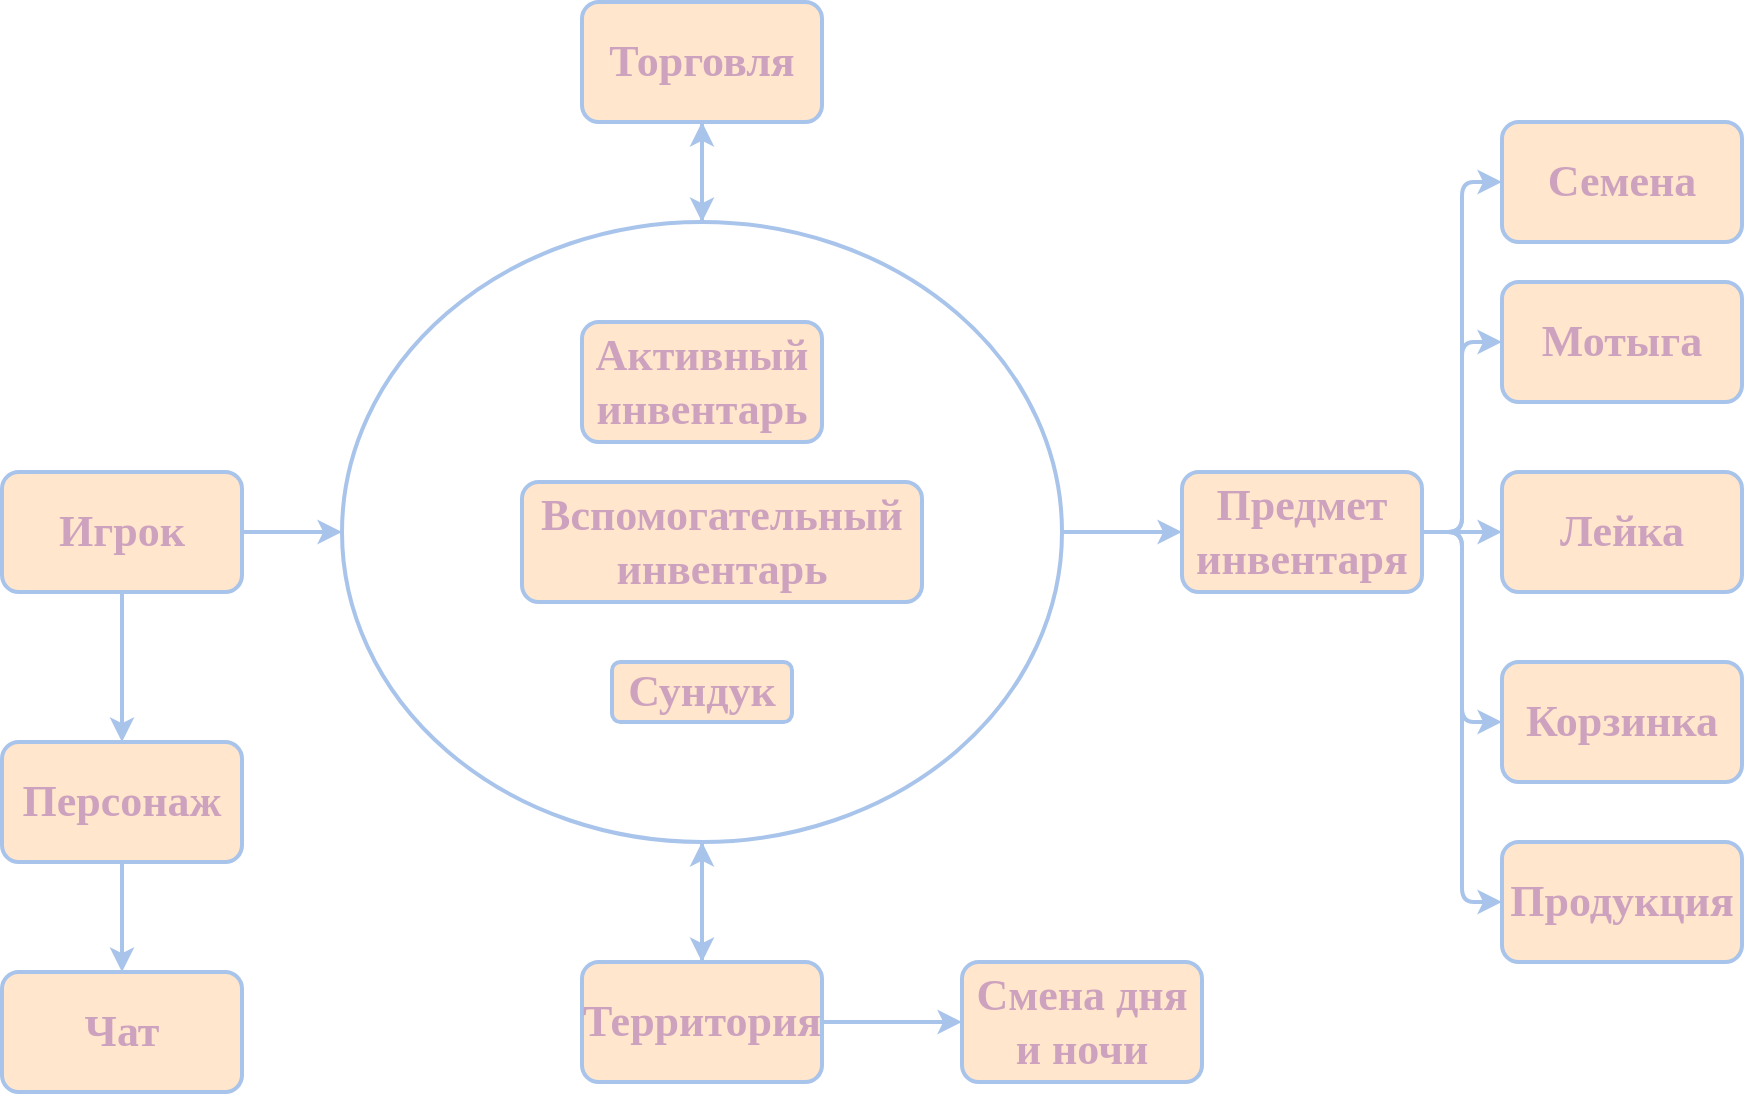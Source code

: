 <mxfile version="24.5.4" type="device">
  <diagram name="Страница — 1" id="TxDFLf_qcsWcuuwKjvqo">
    <mxGraphModel dx="1002" dy="569" grid="1" gridSize="10" guides="1" tooltips="1" connect="1" arrows="1" fold="1" page="1" pageScale="1" pageWidth="827" pageHeight="1169" math="0" shadow="0">
      <root>
        <mxCell id="0" />
        <mxCell id="1" parent="0" />
        <mxCell id="Ck4cusYas7SPepn2Pkl8-14" style="edgeStyle=orthogonalEdgeStyle;rounded=1;orthogonalLoop=1;jettySize=auto;html=1;exitX=1;exitY=0.5;exitDx=0;exitDy=0;entryX=0;entryY=0.5;entryDx=0;entryDy=0;strokeColor=#A9C4EB;strokeWidth=2;align=center;verticalAlign=middle;arcSize=14;fontFamily=Times New Roman;fontSize=22;fontColor=#CDA2BE;fontStyle=3;labelBackgroundColor=default;endArrow=classic;fillColor=#ffe6cc;" edge="1" parent="1" source="Ck4cusYas7SPepn2Pkl8-9" target="Ck4cusYas7SPepn2Pkl8-13">
          <mxGeometry relative="1" as="geometry" />
        </mxCell>
        <mxCell id="Ck4cusYas7SPepn2Pkl8-15" style="edgeStyle=orthogonalEdgeStyle;rounded=1;orthogonalLoop=1;jettySize=auto;html=1;exitX=0.5;exitY=1;exitDx=0;exitDy=0;strokeColor=#A9C4EB;strokeWidth=2;align=center;verticalAlign=middle;arcSize=14;fontFamily=Times New Roman;fontSize=22;fontColor=#CDA2BE;fontStyle=3;labelBackgroundColor=default;endArrow=classic;fillColor=#ffe6cc;" edge="1" parent="1" source="Ck4cusYas7SPepn2Pkl8-9">
          <mxGeometry relative="1" as="geometry">
            <mxPoint x="450" y="520" as="targetPoint" />
          </mxGeometry>
        </mxCell>
        <mxCell id="Ck4cusYas7SPepn2Pkl8-36" style="edgeStyle=orthogonalEdgeStyle;rounded=1;orthogonalLoop=1;jettySize=auto;html=1;exitX=0.5;exitY=0;exitDx=0;exitDy=0;entryX=0.5;entryY=1;entryDx=0;entryDy=0;strokeColor=#A9C4EB;strokeWidth=2;align=center;verticalAlign=middle;arcSize=14;fontFamily=Times New Roman;fontSize=22;fontColor=#CDA2BE;fontStyle=3;labelBackgroundColor=default;endArrow=classic;fillColor=#ffe6cc;" edge="1" parent="1" source="Ck4cusYas7SPepn2Pkl8-9" target="Ck4cusYas7SPepn2Pkl8-34">
          <mxGeometry relative="1" as="geometry" />
        </mxCell>
        <mxCell id="Ck4cusYas7SPepn2Pkl8-9" value="" style="ellipse;whiteSpace=wrap;html=1;rounded=1;strokeColor=#A9C4EB;strokeWidth=2;align=center;verticalAlign=middle;arcSize=14;fontFamily=Times New Roman;fontSize=22;fontColor=#CDA2BE;fontStyle=3;fillColor=none;" vertex="1" parent="1">
          <mxGeometry x="270" y="150" width="360" height="310" as="geometry" />
        </mxCell>
        <mxCell id="Ck4cusYas7SPepn2Pkl8-11" style="edgeStyle=orthogonalEdgeStyle;rounded=1;orthogonalLoop=1;jettySize=auto;html=1;exitX=1;exitY=0.5;exitDx=0;exitDy=0;entryX=0;entryY=0.5;entryDx=0;entryDy=0;strokeColor=#A9C4EB;strokeWidth=2;align=center;verticalAlign=middle;arcSize=14;fontFamily=Times New Roman;fontSize=22;fontColor=#CDA2BE;fontStyle=3;labelBackgroundColor=default;endArrow=classic;fillColor=#ffe6cc;" edge="1" parent="1" source="Ck4cusYas7SPepn2Pkl8-5" target="Ck4cusYas7SPepn2Pkl8-9">
          <mxGeometry relative="1" as="geometry" />
        </mxCell>
        <mxCell id="Ck4cusYas7SPepn2Pkl8-31" style="edgeStyle=orthogonalEdgeStyle;rounded=1;orthogonalLoop=1;jettySize=auto;html=1;exitX=0.5;exitY=1;exitDx=0;exitDy=0;entryX=0.5;entryY=0;entryDx=0;entryDy=0;strokeColor=#A9C4EB;strokeWidth=2;align=center;verticalAlign=middle;arcSize=14;fontFamily=Times New Roman;fontSize=22;fontColor=#CDA2BE;fontStyle=3;labelBackgroundColor=default;endArrow=classic;fillColor=#ffe6cc;" edge="1" parent="1" source="Ck4cusYas7SPepn2Pkl8-5" target="Ck4cusYas7SPepn2Pkl8-30">
          <mxGeometry relative="1" as="geometry" />
        </mxCell>
        <mxCell id="Ck4cusYas7SPepn2Pkl8-5" value="&lt;span style=&quot;font-style: normal;&quot;&gt;Игрок&lt;/span&gt;" style="rounded=1;whiteSpace=wrap;html=1;strokeColor=#A9C4EB;strokeWidth=2;align=center;verticalAlign=middle;arcSize=14;fontFamily=Times New Roman;fontSize=22;fontColor=#CDA2BE;fontStyle=3;fillColor=#ffe6cc;" vertex="1" parent="1">
          <mxGeometry x="100" y="275" width="120" height="60" as="geometry" />
        </mxCell>
        <mxCell id="Ck4cusYas7SPepn2Pkl8-6" value="&lt;span style=&quot;font-style: normal;&quot;&gt;Активный инвентарь&lt;/span&gt;" style="rounded=1;whiteSpace=wrap;html=1;strokeColor=#A9C4EB;strokeWidth=2;align=center;verticalAlign=middle;arcSize=14;fontFamily=Times New Roman;fontSize=22;fontColor=#CDA2BE;fontStyle=3;fillColor=#ffe6cc;" vertex="1" parent="1">
          <mxGeometry x="390" y="200" width="120" height="60" as="geometry" />
        </mxCell>
        <mxCell id="Ck4cusYas7SPepn2Pkl8-7" value="&lt;span style=&quot;font-style: normal;&quot;&gt;Вспомогательный инвентарь&lt;/span&gt;" style="rounded=1;whiteSpace=wrap;html=1;strokeColor=#A9C4EB;strokeWidth=2;align=center;verticalAlign=middle;arcSize=14;fontFamily=Times New Roman;fontSize=22;fontColor=#CDA2BE;fontStyle=3;fillColor=#ffe6cc;" vertex="1" parent="1">
          <mxGeometry x="360" y="280" width="200" height="60" as="geometry" />
        </mxCell>
        <mxCell id="Ck4cusYas7SPepn2Pkl8-8" value="&lt;span style=&quot;font-style: normal;&quot;&gt;Сундук&lt;/span&gt;" style="rounded=1;whiteSpace=wrap;html=1;strokeColor=#A9C4EB;strokeWidth=2;align=center;verticalAlign=middle;arcSize=14;fontFamily=Times New Roman;fontSize=22;fontColor=#CDA2BE;fontStyle=3;fillColor=#ffe6cc;" vertex="1" parent="1">
          <mxGeometry x="405" y="370" width="90" height="30" as="geometry" />
        </mxCell>
        <mxCell id="Ck4cusYas7SPepn2Pkl8-25" style="edgeStyle=orthogonalEdgeStyle;rounded=1;orthogonalLoop=1;jettySize=auto;html=1;exitX=1;exitY=0.5;exitDx=0;exitDy=0;entryX=0;entryY=0.5;entryDx=0;entryDy=0;strokeColor=#A9C4EB;strokeWidth=2;align=center;verticalAlign=middle;arcSize=14;fontFamily=Times New Roman;fontSize=22;fontColor=#CDA2BE;fontStyle=3;labelBackgroundColor=default;endArrow=classic;fillColor=#ffe6cc;" edge="1" parent="1" source="Ck4cusYas7SPepn2Pkl8-13" target="Ck4cusYas7SPepn2Pkl8-20">
          <mxGeometry relative="1" as="geometry" />
        </mxCell>
        <mxCell id="Ck4cusYas7SPepn2Pkl8-26" style="edgeStyle=orthogonalEdgeStyle;rounded=1;orthogonalLoop=1;jettySize=auto;html=1;exitX=1;exitY=0.5;exitDx=0;exitDy=0;entryX=0;entryY=0.5;entryDx=0;entryDy=0;strokeColor=#A9C4EB;strokeWidth=2;align=center;verticalAlign=middle;arcSize=14;fontFamily=Times New Roman;fontSize=22;fontColor=#CDA2BE;fontStyle=3;labelBackgroundColor=default;endArrow=classic;fillColor=#ffe6cc;" edge="1" parent="1" source="Ck4cusYas7SPepn2Pkl8-13" target="Ck4cusYas7SPepn2Pkl8-21">
          <mxGeometry relative="1" as="geometry" />
        </mxCell>
        <mxCell id="Ck4cusYas7SPepn2Pkl8-27" style="edgeStyle=orthogonalEdgeStyle;rounded=1;orthogonalLoop=1;jettySize=auto;html=1;exitX=1;exitY=0.5;exitDx=0;exitDy=0;entryX=0;entryY=0.5;entryDx=0;entryDy=0;strokeColor=#A9C4EB;strokeWidth=2;align=center;verticalAlign=middle;arcSize=14;fontFamily=Times New Roman;fontSize=22;fontColor=#CDA2BE;fontStyle=3;labelBackgroundColor=default;endArrow=classic;fillColor=#ffe6cc;" edge="1" parent="1" source="Ck4cusYas7SPepn2Pkl8-13" target="Ck4cusYas7SPepn2Pkl8-22">
          <mxGeometry relative="1" as="geometry" />
        </mxCell>
        <mxCell id="Ck4cusYas7SPepn2Pkl8-28" style="edgeStyle=orthogonalEdgeStyle;rounded=1;orthogonalLoop=1;jettySize=auto;html=1;exitX=1;exitY=0.5;exitDx=0;exitDy=0;entryX=0;entryY=0.5;entryDx=0;entryDy=0;strokeColor=#A9C4EB;strokeWidth=2;align=center;verticalAlign=middle;arcSize=14;fontFamily=Times New Roman;fontSize=22;fontColor=#CDA2BE;fontStyle=3;labelBackgroundColor=default;endArrow=classic;fillColor=#ffe6cc;" edge="1" parent="1" source="Ck4cusYas7SPepn2Pkl8-13" target="Ck4cusYas7SPepn2Pkl8-23">
          <mxGeometry relative="1" as="geometry" />
        </mxCell>
        <mxCell id="Ck4cusYas7SPepn2Pkl8-29" style="edgeStyle=orthogonalEdgeStyle;rounded=1;orthogonalLoop=1;jettySize=auto;html=1;exitX=1;exitY=0.5;exitDx=0;exitDy=0;entryX=0;entryY=0.5;entryDx=0;entryDy=0;strokeColor=#A9C4EB;strokeWidth=2;align=center;verticalAlign=middle;arcSize=14;fontFamily=Times New Roman;fontSize=22;fontColor=#CDA2BE;fontStyle=3;labelBackgroundColor=default;endArrow=classic;fillColor=#ffe6cc;" edge="1" parent="1" source="Ck4cusYas7SPepn2Pkl8-13" target="Ck4cusYas7SPepn2Pkl8-24">
          <mxGeometry relative="1" as="geometry" />
        </mxCell>
        <mxCell id="Ck4cusYas7SPepn2Pkl8-13" value="&lt;span style=&quot;font-style: normal;&quot;&gt;Предмет инвентаря&lt;/span&gt;" style="rounded=1;whiteSpace=wrap;html=1;strokeColor=#A9C4EB;strokeWidth=2;align=center;verticalAlign=middle;arcSize=14;fontFamily=Times New Roman;fontSize=22;fontColor=#CDA2BE;fontStyle=3;fillColor=#ffe6cc;" vertex="1" parent="1">
          <mxGeometry x="690" y="275" width="120" height="60" as="geometry" />
        </mxCell>
        <mxCell id="Ck4cusYas7SPepn2Pkl8-18" style="edgeStyle=orthogonalEdgeStyle;rounded=1;orthogonalLoop=1;jettySize=auto;html=1;exitX=1;exitY=0.5;exitDx=0;exitDy=0;entryX=0;entryY=0.5;entryDx=0;entryDy=0;strokeColor=#A9C4EB;strokeWidth=2;align=center;verticalAlign=middle;arcSize=14;fontFamily=Times New Roman;fontSize=22;fontColor=#CDA2BE;fontStyle=3;labelBackgroundColor=default;endArrow=classic;fillColor=#ffe6cc;" edge="1" parent="1" source="Ck4cusYas7SPepn2Pkl8-16" target="Ck4cusYas7SPepn2Pkl8-17">
          <mxGeometry relative="1" as="geometry" />
        </mxCell>
        <mxCell id="Ck4cusYas7SPepn2Pkl8-37" style="edgeStyle=orthogonalEdgeStyle;rounded=1;orthogonalLoop=1;jettySize=auto;html=1;exitX=0.5;exitY=0;exitDx=0;exitDy=0;entryX=0.5;entryY=1;entryDx=0;entryDy=0;strokeColor=#A9C4EB;strokeWidth=2;align=center;verticalAlign=middle;arcSize=14;fontFamily=Times New Roman;fontSize=22;fontColor=#CDA2BE;fontStyle=3;labelBackgroundColor=default;endArrow=classic;fillColor=#ffe6cc;" edge="1" parent="1" source="Ck4cusYas7SPepn2Pkl8-16" target="Ck4cusYas7SPepn2Pkl8-9">
          <mxGeometry relative="1" as="geometry" />
        </mxCell>
        <mxCell id="Ck4cusYas7SPepn2Pkl8-16" value="&lt;span style=&quot;font-style: normal;&quot;&gt;Территория&lt;/span&gt;" style="rounded=1;whiteSpace=wrap;html=1;strokeColor=#A9C4EB;strokeWidth=2;align=center;verticalAlign=middle;arcSize=14;fontFamily=Times New Roman;fontSize=22;fontColor=#CDA2BE;fontStyle=3;fillColor=#ffe6cc;" vertex="1" parent="1">
          <mxGeometry x="390" y="520" width="120" height="60" as="geometry" />
        </mxCell>
        <mxCell id="Ck4cusYas7SPepn2Pkl8-17" value="&lt;span style=&quot;font-style: normal;&quot;&gt;Смена дня и ночи&lt;/span&gt;" style="rounded=1;whiteSpace=wrap;html=1;strokeColor=#A9C4EB;strokeWidth=2;align=center;verticalAlign=middle;arcSize=14;fontFamily=Times New Roman;fontSize=22;fontColor=#CDA2BE;fontStyle=3;fillColor=#ffe6cc;" vertex="1" parent="1">
          <mxGeometry x="580" y="520" width="120" height="60" as="geometry" />
        </mxCell>
        <mxCell id="Ck4cusYas7SPepn2Pkl8-20" value="&lt;span style=&quot;font-style: normal;&quot;&gt;Семена&lt;/span&gt;" style="rounded=1;whiteSpace=wrap;html=1;strokeColor=#A9C4EB;strokeWidth=2;align=center;verticalAlign=middle;arcSize=14;fontFamily=Times New Roman;fontSize=22;fontColor=#CDA2BE;fontStyle=3;fillColor=#ffe6cc;" vertex="1" parent="1">
          <mxGeometry x="850" y="100" width="120" height="60" as="geometry" />
        </mxCell>
        <mxCell id="Ck4cusYas7SPepn2Pkl8-21" value="&lt;span style=&quot;font-style: normal;&quot;&gt;Мотыга&lt;/span&gt;" style="rounded=1;whiteSpace=wrap;html=1;strokeColor=#A9C4EB;strokeWidth=2;align=center;verticalAlign=middle;arcSize=14;fontFamily=Times New Roman;fontSize=22;fontColor=#CDA2BE;fontStyle=3;fillColor=#ffe6cc;" vertex="1" parent="1">
          <mxGeometry x="850" y="180" width="120" height="60" as="geometry" />
        </mxCell>
        <mxCell id="Ck4cusYas7SPepn2Pkl8-22" value="&lt;span style=&quot;font-style: normal;&quot;&gt;Лейка&lt;/span&gt;" style="rounded=1;whiteSpace=wrap;html=1;strokeColor=#A9C4EB;strokeWidth=2;align=center;verticalAlign=middle;arcSize=14;fontFamily=Times New Roman;fontSize=22;fontColor=#CDA2BE;fontStyle=3;fillColor=#ffe6cc;" vertex="1" parent="1">
          <mxGeometry x="850" y="275" width="120" height="60" as="geometry" />
        </mxCell>
        <mxCell id="Ck4cusYas7SPepn2Pkl8-23" value="&lt;span style=&quot;font-style: normal;&quot;&gt;Корзинка&lt;/span&gt;" style="rounded=1;whiteSpace=wrap;html=1;strokeColor=#A9C4EB;strokeWidth=2;align=center;verticalAlign=middle;arcSize=14;fontFamily=Times New Roman;fontSize=22;fontColor=#CDA2BE;fontStyle=3;fillColor=#ffe6cc;" vertex="1" parent="1">
          <mxGeometry x="850" y="370" width="120" height="60" as="geometry" />
        </mxCell>
        <mxCell id="Ck4cusYas7SPepn2Pkl8-24" value="&lt;span style=&quot;font-style: normal;&quot;&gt;Продукция&lt;/span&gt;" style="rounded=1;whiteSpace=wrap;html=1;strokeColor=#A9C4EB;strokeWidth=2;align=center;verticalAlign=middle;arcSize=14;fontFamily=Times New Roman;fontSize=22;fontColor=#CDA2BE;fontStyle=3;fillColor=#ffe6cc;" vertex="1" parent="1">
          <mxGeometry x="850" y="460" width="120" height="60" as="geometry" />
        </mxCell>
        <mxCell id="Ck4cusYas7SPepn2Pkl8-33" style="edgeStyle=orthogonalEdgeStyle;rounded=1;orthogonalLoop=1;jettySize=auto;html=1;exitX=0.5;exitY=1;exitDx=0;exitDy=0;entryX=0.5;entryY=0;entryDx=0;entryDy=0;strokeColor=#A9C4EB;strokeWidth=2;align=center;verticalAlign=middle;arcSize=14;fontFamily=Times New Roman;fontSize=22;fontColor=#CDA2BE;fontStyle=3;labelBackgroundColor=default;endArrow=classic;fillColor=#ffe6cc;" edge="1" parent="1" source="Ck4cusYas7SPepn2Pkl8-30" target="Ck4cusYas7SPepn2Pkl8-32">
          <mxGeometry relative="1" as="geometry" />
        </mxCell>
        <mxCell id="Ck4cusYas7SPepn2Pkl8-30" value="&lt;span style=&quot;font-style: normal;&quot;&gt;Персонаж&lt;/span&gt;" style="rounded=1;whiteSpace=wrap;html=1;strokeColor=#A9C4EB;strokeWidth=2;align=center;verticalAlign=middle;arcSize=14;fontFamily=Times New Roman;fontSize=22;fontColor=#CDA2BE;fontStyle=3;fillColor=#ffe6cc;" vertex="1" parent="1">
          <mxGeometry x="100" y="410" width="120" height="60" as="geometry" />
        </mxCell>
        <mxCell id="Ck4cusYas7SPepn2Pkl8-32" value="&lt;span style=&quot;font-style: normal;&quot;&gt;Чат&lt;/span&gt;" style="rounded=1;whiteSpace=wrap;html=1;strokeColor=#A9C4EB;strokeWidth=2;align=center;verticalAlign=middle;arcSize=14;fontFamily=Times New Roman;fontSize=22;fontColor=#CDA2BE;fontStyle=3;fillColor=#ffe6cc;" vertex="1" parent="1">
          <mxGeometry x="100" y="525" width="120" height="60" as="geometry" />
        </mxCell>
        <mxCell id="Ck4cusYas7SPepn2Pkl8-35" style="edgeStyle=orthogonalEdgeStyle;rounded=1;orthogonalLoop=1;jettySize=auto;html=1;exitX=0.5;exitY=1;exitDx=0;exitDy=0;entryX=0.5;entryY=0;entryDx=0;entryDy=0;strokeColor=#A9C4EB;strokeWidth=2;align=center;verticalAlign=middle;arcSize=14;fontFamily=Times New Roman;fontSize=22;fontColor=#CDA2BE;fontStyle=3;labelBackgroundColor=default;endArrow=classic;fillColor=#ffe6cc;" edge="1" parent="1" source="Ck4cusYas7SPepn2Pkl8-34" target="Ck4cusYas7SPepn2Pkl8-9">
          <mxGeometry relative="1" as="geometry" />
        </mxCell>
        <mxCell id="Ck4cusYas7SPepn2Pkl8-34" value="&lt;span style=&quot;font-style: normal;&quot;&gt;Торговля&lt;/span&gt;" style="rounded=1;whiteSpace=wrap;html=1;strokeColor=#A9C4EB;strokeWidth=2;align=center;verticalAlign=middle;arcSize=14;fontFamily=Times New Roman;fontSize=22;fontColor=#CDA2BE;fontStyle=3;fillColor=#ffe6cc;" vertex="1" parent="1">
          <mxGeometry x="390" y="40" width="120" height="60" as="geometry" />
        </mxCell>
      </root>
    </mxGraphModel>
  </diagram>
</mxfile>
